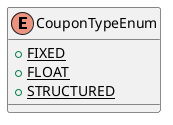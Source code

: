 @startuml

    enum CouponTypeEnum [[CouponTypeEnum.html]] {
        {static} +FIXED
        {static} +FLOAT
        {static} +STRUCTURED
    }

@enduml
